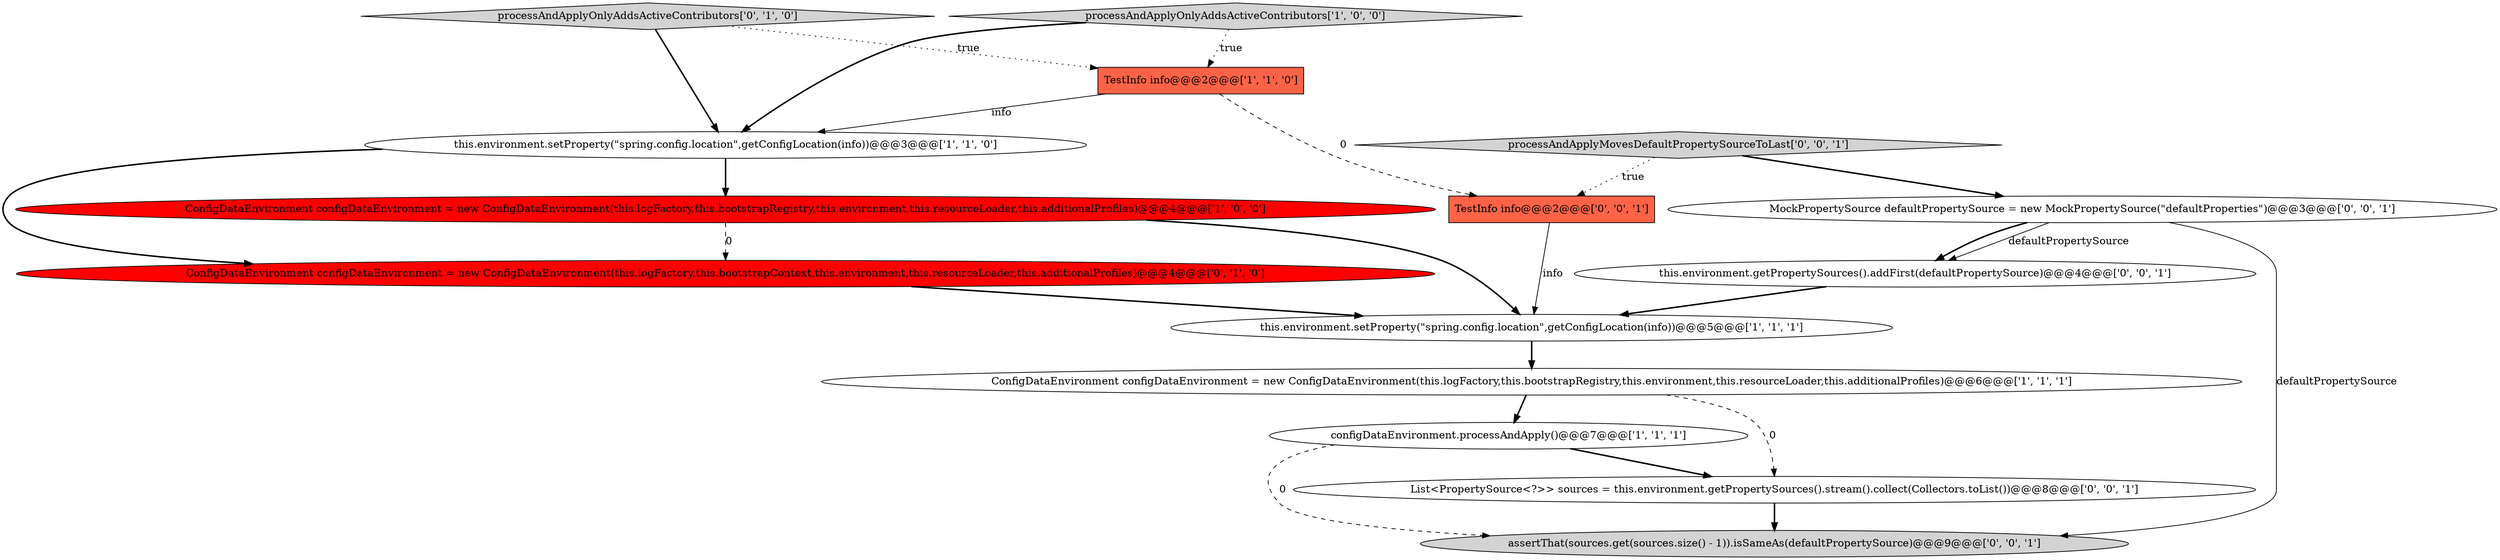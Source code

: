 digraph {
8 [style = filled, label = "processAndApplyOnlyAddsActiveContributors['0', '1', '0']", fillcolor = lightgray, shape = diamond image = "AAA0AAABBB2BBB"];
9 [style = filled, label = "this.environment.getPropertySources().addFirst(defaultPropertySource)@@@4@@@['0', '0', '1']", fillcolor = white, shape = ellipse image = "AAA0AAABBB3BBB"];
11 [style = filled, label = "processAndApplyMovesDefaultPropertySourceToLast['0', '0', '1']", fillcolor = lightgray, shape = diamond image = "AAA0AAABBB3BBB"];
7 [style = filled, label = "ConfigDataEnvironment configDataEnvironment = new ConfigDataEnvironment(this.logFactory,this.bootstrapContext,this.environment,this.resourceLoader,this.additionalProfiles)@@@4@@@['0', '1', '0']", fillcolor = red, shape = ellipse image = "AAA1AAABBB2BBB"];
0 [style = filled, label = "this.environment.setProperty(\"spring.config.location\",getConfigLocation(info))@@@5@@@['1', '1', '1']", fillcolor = white, shape = ellipse image = "AAA0AAABBB1BBB"];
12 [style = filled, label = "assertThat(sources.get(sources.size() - 1)).isSameAs(defaultPropertySource)@@@9@@@['0', '0', '1']", fillcolor = lightgray, shape = ellipse image = "AAA0AAABBB3BBB"];
4 [style = filled, label = "ConfigDataEnvironment configDataEnvironment = new ConfigDataEnvironment(this.logFactory,this.bootstrapRegistry,this.environment,this.resourceLoader,this.additionalProfiles)@@@4@@@['1', '0', '0']", fillcolor = red, shape = ellipse image = "AAA1AAABBB1BBB"];
3 [style = filled, label = "this.environment.setProperty(\"spring.config.location\",getConfigLocation(info))@@@3@@@['1', '1', '0']", fillcolor = white, shape = ellipse image = "AAA0AAABBB1BBB"];
1 [style = filled, label = "TestInfo info@@@2@@@['1', '1', '0']", fillcolor = tomato, shape = box image = "AAA0AAABBB1BBB"];
13 [style = filled, label = "MockPropertySource defaultPropertySource = new MockPropertySource(\"defaultProperties\")@@@3@@@['0', '0', '1']", fillcolor = white, shape = ellipse image = "AAA0AAABBB3BBB"];
14 [style = filled, label = "TestInfo info@@@2@@@['0', '0', '1']", fillcolor = tomato, shape = box image = "AAA0AAABBB3BBB"];
2 [style = filled, label = "processAndApplyOnlyAddsActiveContributors['1', '0', '0']", fillcolor = lightgray, shape = diamond image = "AAA0AAABBB1BBB"];
10 [style = filled, label = "List<PropertySource<?>> sources = this.environment.getPropertySources().stream().collect(Collectors.toList())@@@8@@@['0', '0', '1']", fillcolor = white, shape = ellipse image = "AAA0AAABBB3BBB"];
6 [style = filled, label = "configDataEnvironment.processAndApply()@@@7@@@['1', '1', '1']", fillcolor = white, shape = ellipse image = "AAA0AAABBB1BBB"];
5 [style = filled, label = "ConfigDataEnvironment configDataEnvironment = new ConfigDataEnvironment(this.logFactory,this.bootstrapRegistry,this.environment,this.resourceLoader,this.additionalProfiles)@@@6@@@['1', '1', '1']", fillcolor = white, shape = ellipse image = "AAA0AAABBB1BBB"];
14->0 [style = solid, label="info"];
9->0 [style = bold, label=""];
1->14 [style = dashed, label="0"];
2->3 [style = bold, label=""];
8->3 [style = bold, label=""];
11->14 [style = dotted, label="true"];
7->0 [style = bold, label=""];
3->4 [style = bold, label=""];
4->0 [style = bold, label=""];
6->12 [style = dashed, label="0"];
8->1 [style = dotted, label="true"];
1->3 [style = solid, label="info"];
5->6 [style = bold, label=""];
5->10 [style = dashed, label="0"];
3->7 [style = bold, label=""];
4->7 [style = dashed, label="0"];
10->12 [style = bold, label=""];
2->1 [style = dotted, label="true"];
6->10 [style = bold, label=""];
11->13 [style = bold, label=""];
13->9 [style = solid, label="defaultPropertySource"];
13->9 [style = bold, label=""];
13->12 [style = solid, label="defaultPropertySource"];
0->5 [style = bold, label=""];
}
